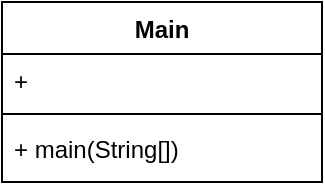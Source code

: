 <mxfile version="24.0.7" type="github">
  <diagram name="Page-1" id="N5sCE_hrJIMdnDexEkN0">
    <mxGraphModel dx="598" dy="264" grid="1" gridSize="10" guides="1" tooltips="1" connect="1" arrows="1" fold="1" page="1" pageScale="1" pageWidth="850" pageHeight="1100" math="0" shadow="0">
      <root>
        <mxCell id="0" />
        <mxCell id="1" parent="0" />
        <mxCell id="PSYHTJoMH2mNVnjjBR27-5" value="Main" style="swimlane;fontStyle=1;align=center;verticalAlign=top;childLayout=stackLayout;horizontal=1;startSize=26;horizontalStack=0;resizeParent=1;resizeParentMax=0;resizeLast=0;collapsible=1;marginBottom=0;whiteSpace=wrap;html=1;" vertex="1" parent="1">
          <mxGeometry x="370" y="290" width="160" height="90" as="geometry" />
        </mxCell>
        <mxCell id="PSYHTJoMH2mNVnjjBR27-6" value="+" style="text;strokeColor=none;fillColor=none;align=left;verticalAlign=top;spacingLeft=4;spacingRight=4;overflow=hidden;rotatable=0;points=[[0,0.5],[1,0.5]];portConstraint=eastwest;whiteSpace=wrap;html=1;" vertex="1" parent="PSYHTJoMH2mNVnjjBR27-5">
          <mxGeometry y="26" width="160" height="26" as="geometry" />
        </mxCell>
        <mxCell id="PSYHTJoMH2mNVnjjBR27-7" value="" style="line;strokeWidth=1;fillColor=none;align=left;verticalAlign=middle;spacingTop=-1;spacingLeft=3;spacingRight=3;rotatable=0;labelPosition=right;points=[];portConstraint=eastwest;strokeColor=inherit;" vertex="1" parent="PSYHTJoMH2mNVnjjBR27-5">
          <mxGeometry y="52" width="160" height="8" as="geometry" />
        </mxCell>
        <mxCell id="PSYHTJoMH2mNVnjjBR27-8" value="+ main(String[])" style="text;strokeColor=none;fillColor=none;align=left;verticalAlign=top;spacingLeft=4;spacingRight=4;overflow=hidden;rotatable=0;points=[[0,0.5],[1,0.5]];portConstraint=eastwest;whiteSpace=wrap;html=1;" vertex="1" parent="PSYHTJoMH2mNVnjjBR27-5">
          <mxGeometry y="60" width="160" height="30" as="geometry" />
        </mxCell>
      </root>
    </mxGraphModel>
  </diagram>
</mxfile>
